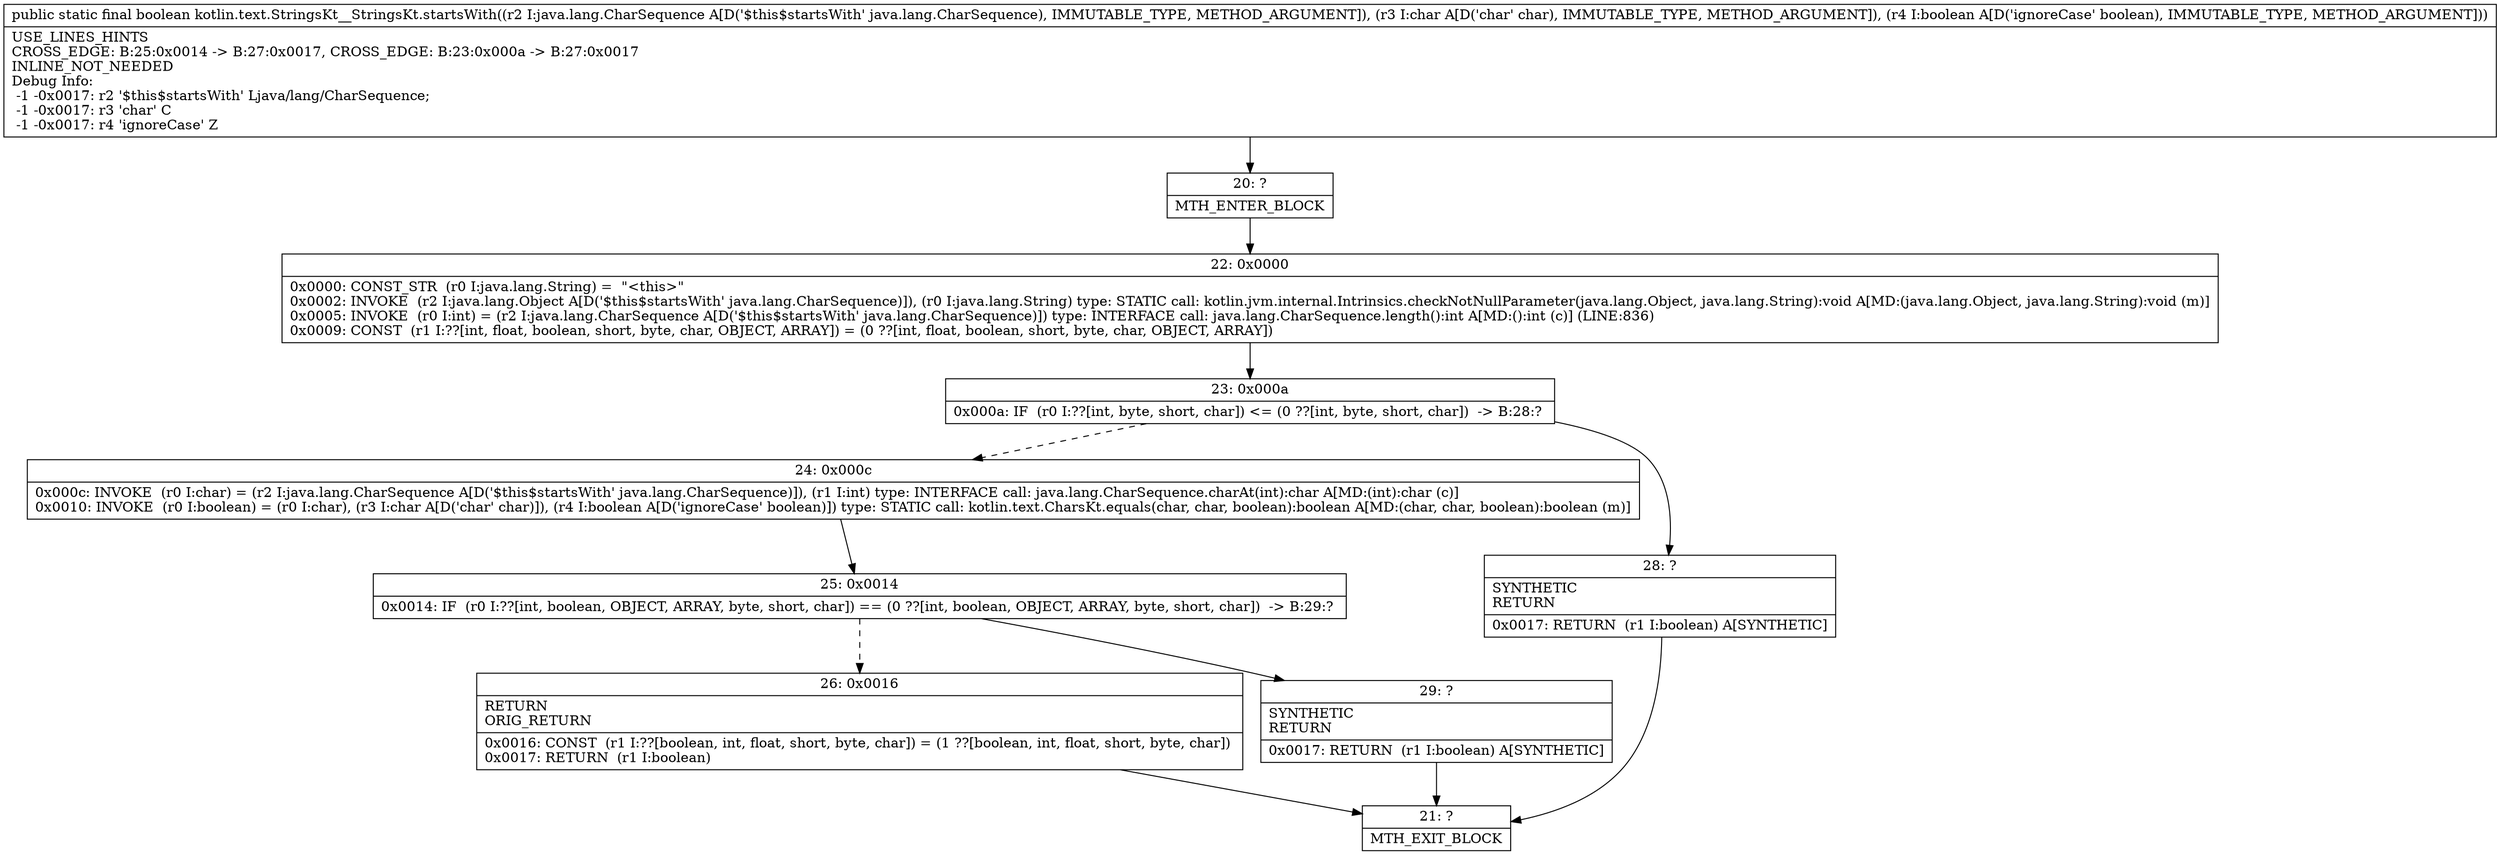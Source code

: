 digraph "CFG forkotlin.text.StringsKt__StringsKt.startsWith(Ljava\/lang\/CharSequence;CZ)Z" {
Node_20 [shape=record,label="{20\:\ ?|MTH_ENTER_BLOCK\l}"];
Node_22 [shape=record,label="{22\:\ 0x0000|0x0000: CONST_STR  (r0 I:java.lang.String) =  \"\<this\>\" \l0x0002: INVOKE  (r2 I:java.lang.Object A[D('$this$startsWith' java.lang.CharSequence)]), (r0 I:java.lang.String) type: STATIC call: kotlin.jvm.internal.Intrinsics.checkNotNullParameter(java.lang.Object, java.lang.String):void A[MD:(java.lang.Object, java.lang.String):void (m)]\l0x0005: INVOKE  (r0 I:int) = (r2 I:java.lang.CharSequence A[D('$this$startsWith' java.lang.CharSequence)]) type: INTERFACE call: java.lang.CharSequence.length():int A[MD:():int (c)] (LINE:836)\l0x0009: CONST  (r1 I:??[int, float, boolean, short, byte, char, OBJECT, ARRAY]) = (0 ??[int, float, boolean, short, byte, char, OBJECT, ARRAY]) \l}"];
Node_23 [shape=record,label="{23\:\ 0x000a|0x000a: IF  (r0 I:??[int, byte, short, char]) \<= (0 ??[int, byte, short, char])  \-\> B:28:? \l}"];
Node_24 [shape=record,label="{24\:\ 0x000c|0x000c: INVOKE  (r0 I:char) = (r2 I:java.lang.CharSequence A[D('$this$startsWith' java.lang.CharSequence)]), (r1 I:int) type: INTERFACE call: java.lang.CharSequence.charAt(int):char A[MD:(int):char (c)]\l0x0010: INVOKE  (r0 I:boolean) = (r0 I:char), (r3 I:char A[D('char' char)]), (r4 I:boolean A[D('ignoreCase' boolean)]) type: STATIC call: kotlin.text.CharsKt.equals(char, char, boolean):boolean A[MD:(char, char, boolean):boolean (m)]\l}"];
Node_25 [shape=record,label="{25\:\ 0x0014|0x0014: IF  (r0 I:??[int, boolean, OBJECT, ARRAY, byte, short, char]) == (0 ??[int, boolean, OBJECT, ARRAY, byte, short, char])  \-\> B:29:? \l}"];
Node_26 [shape=record,label="{26\:\ 0x0016|RETURN\lORIG_RETURN\l|0x0016: CONST  (r1 I:??[boolean, int, float, short, byte, char]) = (1 ??[boolean, int, float, short, byte, char]) \l0x0017: RETURN  (r1 I:boolean) \l}"];
Node_21 [shape=record,label="{21\:\ ?|MTH_EXIT_BLOCK\l}"];
Node_29 [shape=record,label="{29\:\ ?|SYNTHETIC\lRETURN\l|0x0017: RETURN  (r1 I:boolean) A[SYNTHETIC]\l}"];
Node_28 [shape=record,label="{28\:\ ?|SYNTHETIC\lRETURN\l|0x0017: RETURN  (r1 I:boolean) A[SYNTHETIC]\l}"];
MethodNode[shape=record,label="{public static final boolean kotlin.text.StringsKt__StringsKt.startsWith((r2 I:java.lang.CharSequence A[D('$this$startsWith' java.lang.CharSequence), IMMUTABLE_TYPE, METHOD_ARGUMENT]), (r3 I:char A[D('char' char), IMMUTABLE_TYPE, METHOD_ARGUMENT]), (r4 I:boolean A[D('ignoreCase' boolean), IMMUTABLE_TYPE, METHOD_ARGUMENT]))  | USE_LINES_HINTS\lCROSS_EDGE: B:25:0x0014 \-\> B:27:0x0017, CROSS_EDGE: B:23:0x000a \-\> B:27:0x0017\lINLINE_NOT_NEEDED\lDebug Info:\l  \-1 \-0x0017: r2 '$this$startsWith' Ljava\/lang\/CharSequence;\l  \-1 \-0x0017: r3 'char' C\l  \-1 \-0x0017: r4 'ignoreCase' Z\l}"];
MethodNode -> Node_20;Node_20 -> Node_22;
Node_22 -> Node_23;
Node_23 -> Node_24[style=dashed];
Node_23 -> Node_28;
Node_24 -> Node_25;
Node_25 -> Node_26[style=dashed];
Node_25 -> Node_29;
Node_26 -> Node_21;
Node_29 -> Node_21;
Node_28 -> Node_21;
}

